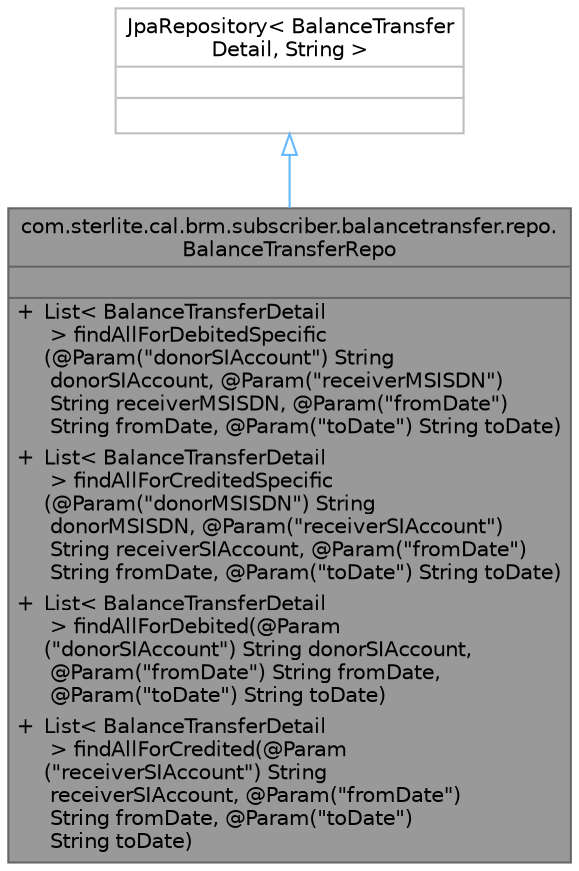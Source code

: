 digraph "com.sterlite.cal.brm.subscriber.balancetransfer.repo.BalanceTransferRepo"
{
 // LATEX_PDF_SIZE
  bgcolor="transparent";
  edge [fontname=Helvetica,fontsize=10,labelfontname=Helvetica,labelfontsize=10];
  node [fontname=Helvetica,fontsize=10,shape=box,height=0.2,width=0.4];
  Node1 [id="Node000001",shape=plain,label=<<TABLE CELLBORDER="0" BORDER="1"><TR><TD COLSPAN="2" CELLPADDING="1" CELLSPACING="0">com.sterlite.cal.brm.subscriber.balancetransfer.repo.<BR ALIGN="LEFT"/>BalanceTransferRepo</TD></TR>
<HR/>
<TR><TD COLSPAN="2" CELLPADDING="1" CELLSPACING="0">&nbsp;</TD></TR>
<HR/>
<TR><TD VALIGN="top" CELLPADDING="1" CELLSPACING="0">+</TD><TD VALIGN="top" ALIGN="LEFT" CELLPADDING="1" CELLSPACING="0">List&lt; BalanceTransferDetail<BR ALIGN="LEFT"/> &gt; findAllForDebitedSpecific<BR ALIGN="LEFT"/>(@Param(&quot;donorSIAccount&quot;) String<BR ALIGN="LEFT"/> donorSIAccount, @Param(&quot;receiverMSISDN&quot;)<BR ALIGN="LEFT"/> String receiverMSISDN, @Param(&quot;fromDate&quot;)<BR ALIGN="LEFT"/> String fromDate, @Param(&quot;toDate&quot;) String toDate)<BR ALIGN="LEFT"/></TD></TR>
<TR><TD VALIGN="top" CELLPADDING="1" CELLSPACING="0">+</TD><TD VALIGN="top" ALIGN="LEFT" CELLPADDING="1" CELLSPACING="0">List&lt; BalanceTransferDetail<BR ALIGN="LEFT"/> &gt; findAllForCreditedSpecific<BR ALIGN="LEFT"/>(@Param(&quot;donorMSISDN&quot;) String<BR ALIGN="LEFT"/> donorMSISDN, @Param(&quot;receiverSIAccount&quot;)<BR ALIGN="LEFT"/> String receiverSIAccount, @Param(&quot;fromDate&quot;)<BR ALIGN="LEFT"/> String fromDate, @Param(&quot;toDate&quot;) String toDate)<BR ALIGN="LEFT"/></TD></TR>
<TR><TD VALIGN="top" CELLPADDING="1" CELLSPACING="0">+</TD><TD VALIGN="top" ALIGN="LEFT" CELLPADDING="1" CELLSPACING="0">List&lt; BalanceTransferDetail<BR ALIGN="LEFT"/> &gt; findAllForDebited(@Param<BR ALIGN="LEFT"/>(&quot;donorSIAccount&quot;) String donorSIAccount,<BR ALIGN="LEFT"/> @Param(&quot;fromDate&quot;) String fromDate,<BR ALIGN="LEFT"/> @Param(&quot;toDate&quot;) String toDate)<BR ALIGN="LEFT"/></TD></TR>
<TR><TD VALIGN="top" CELLPADDING="1" CELLSPACING="0">+</TD><TD VALIGN="top" ALIGN="LEFT" CELLPADDING="1" CELLSPACING="0">List&lt; BalanceTransferDetail<BR ALIGN="LEFT"/> &gt; findAllForCredited(@Param<BR ALIGN="LEFT"/>(&quot;receiverSIAccount&quot;) String<BR ALIGN="LEFT"/> receiverSIAccount, @Param(&quot;fromDate&quot;)<BR ALIGN="LEFT"/> String fromDate, @Param(&quot;toDate&quot;)<BR ALIGN="LEFT"/> String toDate)<BR ALIGN="LEFT"/></TD></TR>
</TABLE>>
,height=0.2,width=0.4,color="gray40", fillcolor="grey60", style="filled", fontcolor="black",tooltip=" "];
  Node2 -> Node1 [id="edge1_Node000001_Node000002",dir="back",color="steelblue1",style="solid",tooltip=" ",arrowtail="onormal"];
  Node2 [id="Node000002",shape=plain,label=<<TABLE CELLBORDER="0" BORDER="1"><TR><TD COLSPAN="2" CELLPADDING="1" CELLSPACING="0">JpaRepository&lt; BalanceTransfer<BR ALIGN="LEFT"/>Detail, String &gt;</TD></TR>
<HR/>
<TR><TD COLSPAN="2" CELLPADDING="1" CELLSPACING="0">&nbsp;</TD></TR>
<HR/>
<TR><TD COLSPAN="2" CELLPADDING="1" CELLSPACING="0">&nbsp;</TD></TR>
</TABLE>>
,height=0.2,width=0.4,color="grey75", fillcolor="white", style="filled",tooltip=" "];
}
